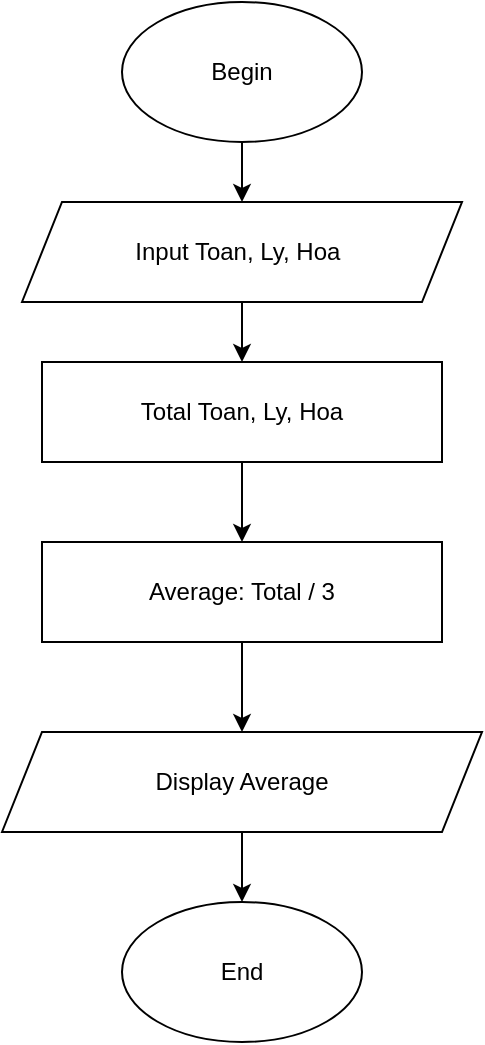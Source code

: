 <mxfile version="20.8.10" type="device"><diagram name="Bai1" id="z8Cw0r77_F5rgP7wGb1A"><mxGraphModel dx="1036" dy="606" grid="1" gridSize="10" guides="1" tooltips="1" connect="1" arrows="1" fold="1" page="1" pageScale="1" pageWidth="850" pageHeight="1100" math="0" shadow="0"><root><mxCell id="0"/><mxCell id="1" parent="0"/><mxCell id="xL1gapSHzHbH1Wexq8RO-1" value="Begin" style="ellipse;whiteSpace=wrap;html=1;" parent="1" vertex="1"><mxGeometry x="260" y="160" width="120" height="70" as="geometry"/></mxCell><mxCell id="xL1gapSHzHbH1Wexq8RO-2" value="Input Toan, Ly, Hoa&lt;span style=&quot;white-space: pre;&quot;&gt;&#9;&lt;/span&gt;" style="shape=parallelogram;perimeter=parallelogramPerimeter;whiteSpace=wrap;html=1;fixedSize=1;" parent="1" vertex="1"><mxGeometry x="210" y="260" width="220" height="50" as="geometry"/></mxCell><mxCell id="xL1gapSHzHbH1Wexq8RO-3" value="" style="endArrow=classic;html=1;rounded=0;exitX=0.5;exitY=1;exitDx=0;exitDy=0;entryX=0.5;entryY=0;entryDx=0;entryDy=0;" parent="1" source="xL1gapSHzHbH1Wexq8RO-1" target="xL1gapSHzHbH1Wexq8RO-2" edge="1"><mxGeometry width="50" height="50" relative="1" as="geometry"><mxPoint x="400" y="340" as="sourcePoint"/><mxPoint x="450" y="290" as="targetPoint"/></mxGeometry></mxCell><mxCell id="xL1gapSHzHbH1Wexq8RO-4" value="Total Toan, Ly, Hoa" style="rounded=0;whiteSpace=wrap;html=1;" parent="1" vertex="1"><mxGeometry x="220" y="340" width="200" height="50" as="geometry"/></mxCell><mxCell id="xL1gapSHzHbH1Wexq8RO-5" value="Average: Total / 3" style="rounded=0;whiteSpace=wrap;html=1;" parent="1" vertex="1"><mxGeometry x="220" y="430" width="200" height="50" as="geometry"/></mxCell><mxCell id="xL1gapSHzHbH1Wexq8RO-6" value="" style="endArrow=classic;html=1;rounded=0;exitX=0.5;exitY=1;exitDx=0;exitDy=0;entryX=0.5;entryY=0;entryDx=0;entryDy=0;" parent="1" source="xL1gapSHzHbH1Wexq8RO-2" target="xL1gapSHzHbH1Wexq8RO-4" edge="1"><mxGeometry width="50" height="50" relative="1" as="geometry"><mxPoint x="400" y="340" as="sourcePoint"/><mxPoint x="450" y="290" as="targetPoint"/></mxGeometry></mxCell><mxCell id="xL1gapSHzHbH1Wexq8RO-7" value="" style="endArrow=classic;html=1;rounded=0;entryX=0.5;entryY=0;entryDx=0;entryDy=0;exitX=0.5;exitY=1;exitDx=0;exitDy=0;" parent="1" source="xL1gapSHzHbH1Wexq8RO-4" target="xL1gapSHzHbH1Wexq8RO-5" edge="1"><mxGeometry width="50" height="50" relative="1" as="geometry"><mxPoint x="400" y="340" as="sourcePoint"/><mxPoint x="450" y="290" as="targetPoint"/></mxGeometry></mxCell><mxCell id="xL1gapSHzHbH1Wexq8RO-8" value="" style="endArrow=classic;html=1;rounded=0;exitX=0.5;exitY=1;exitDx=0;exitDy=0;" parent="1" source="xL1gapSHzHbH1Wexq8RO-5" target="xL1gapSHzHbH1Wexq8RO-9" edge="1"><mxGeometry width="50" height="50" relative="1" as="geometry"><mxPoint x="400" y="340" as="sourcePoint"/><mxPoint x="450" y="290" as="targetPoint"/></mxGeometry></mxCell><mxCell id="xL1gapSHzHbH1Wexq8RO-9" value="Display Average" style="shape=parallelogram;perimeter=parallelogramPerimeter;whiteSpace=wrap;html=1;fixedSize=1;" parent="1" vertex="1"><mxGeometry x="200" y="525" width="240" height="50" as="geometry"/></mxCell><mxCell id="xL1gapSHzHbH1Wexq8RO-10" value="" style="endArrow=classic;html=1;rounded=0;exitX=0.5;exitY=1;exitDx=0;exitDy=0;" parent="1" source="xL1gapSHzHbH1Wexq8RO-9" target="xL1gapSHzHbH1Wexq8RO-11" edge="1"><mxGeometry width="50" height="50" relative="1" as="geometry"><mxPoint x="400" y="340" as="sourcePoint"/><mxPoint x="450" y="290" as="targetPoint"/></mxGeometry></mxCell><mxCell id="xL1gapSHzHbH1Wexq8RO-11" value="End" style="ellipse;whiteSpace=wrap;html=1;" parent="1" vertex="1"><mxGeometry x="260" y="610" width="120" height="70" as="geometry"/></mxCell></root></mxGraphModel></diagram></mxfile>